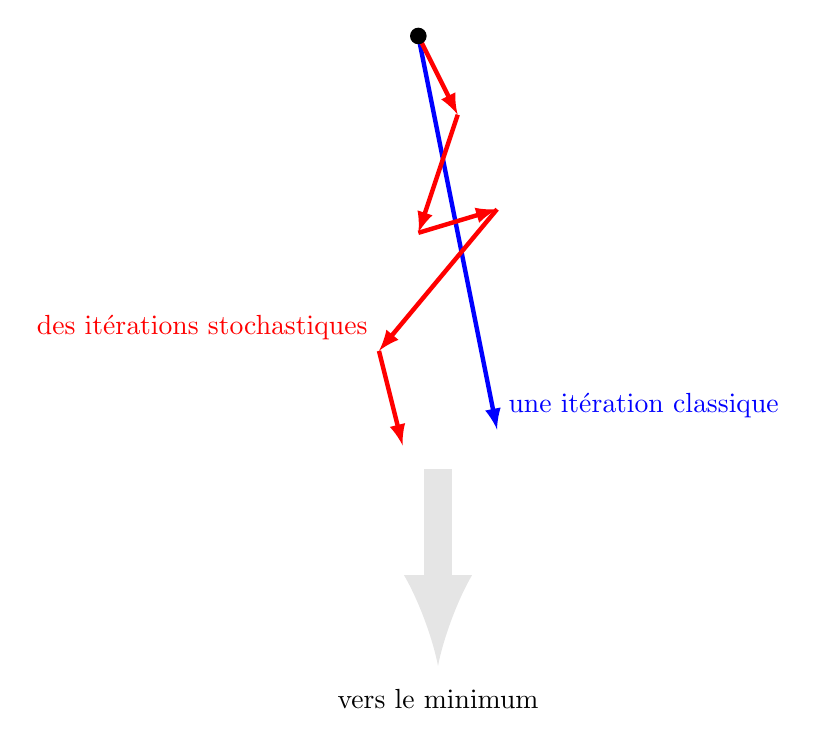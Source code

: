 \begin{tikzpicture}

\draw[->,>=latex, ultra thick, blue] (0,0)--++(1,-5) node[above right] {une itération classique};

\draw[->,>=latex, ultra thick, red] (0,0) -- (0.5,-1);
\draw[->,>=latex, ultra thick, red]  (0.5,-1) -- (0,-2.5) ;
\draw[->,>=latex, ultra thick, red]  (0,-2.5) -- (1,-2.2);
\draw[->,>=latex, ultra thick, red]  (1,-2.2) -- (-0.5,-4) node[above left] {des itérations stochastiques};
\draw[->,>=latex, ultra thick, red]  (-0.5,-4) -- (-0.2,-5.2);

\fill (0,0) circle(3pt);

\draw [->,>=latex,black!10,line width=10pt] (0.25,-5.5) -- ++(0,-2.5) node[below, black]{vers le minimum};
\end{tikzpicture}